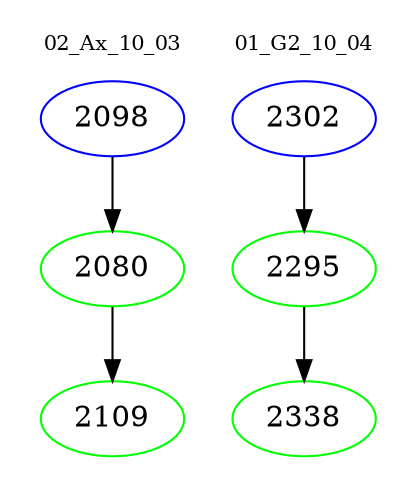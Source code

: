 digraph{
subgraph cluster_0 {
color = white
label = "02_Ax_10_03";
fontsize=10;
T0_2098 [label="2098", color="blue"]
T0_2098 -> T0_2080 [color="black"]
T0_2080 [label="2080", color="green"]
T0_2080 -> T0_2109 [color="black"]
T0_2109 [label="2109", color="green"]
}
subgraph cluster_1 {
color = white
label = "01_G2_10_04";
fontsize=10;
T1_2302 [label="2302", color="blue"]
T1_2302 -> T1_2295 [color="black"]
T1_2295 [label="2295", color="green"]
T1_2295 -> T1_2338 [color="black"]
T1_2338 [label="2338", color="green"]
}
}
